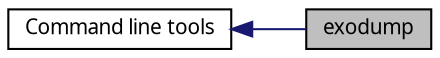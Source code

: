 digraph structs
{
  edge [fontname="FreeSans.ttf",fontsize=8,labelfontname="FreeSans.ttf",labelfontsize=8];
  node [fontname="FreeSans.ttf",fontsize=10,shape=record];
rankdir=LR;
  Node1 [label="Command line tools",height=0.2,width=0.4,color="black", fillcolor="white", style="filled",URL="$group__Tools.html"];
  Node0 [label="exodump",height=0.2,width=0.4,color="black", fillcolor="grey75", style="filled" fontcolor="black"];
  Node1->Node0 [shape=plaintext, color="midnightblue", dir="back", style="solid"];
}
